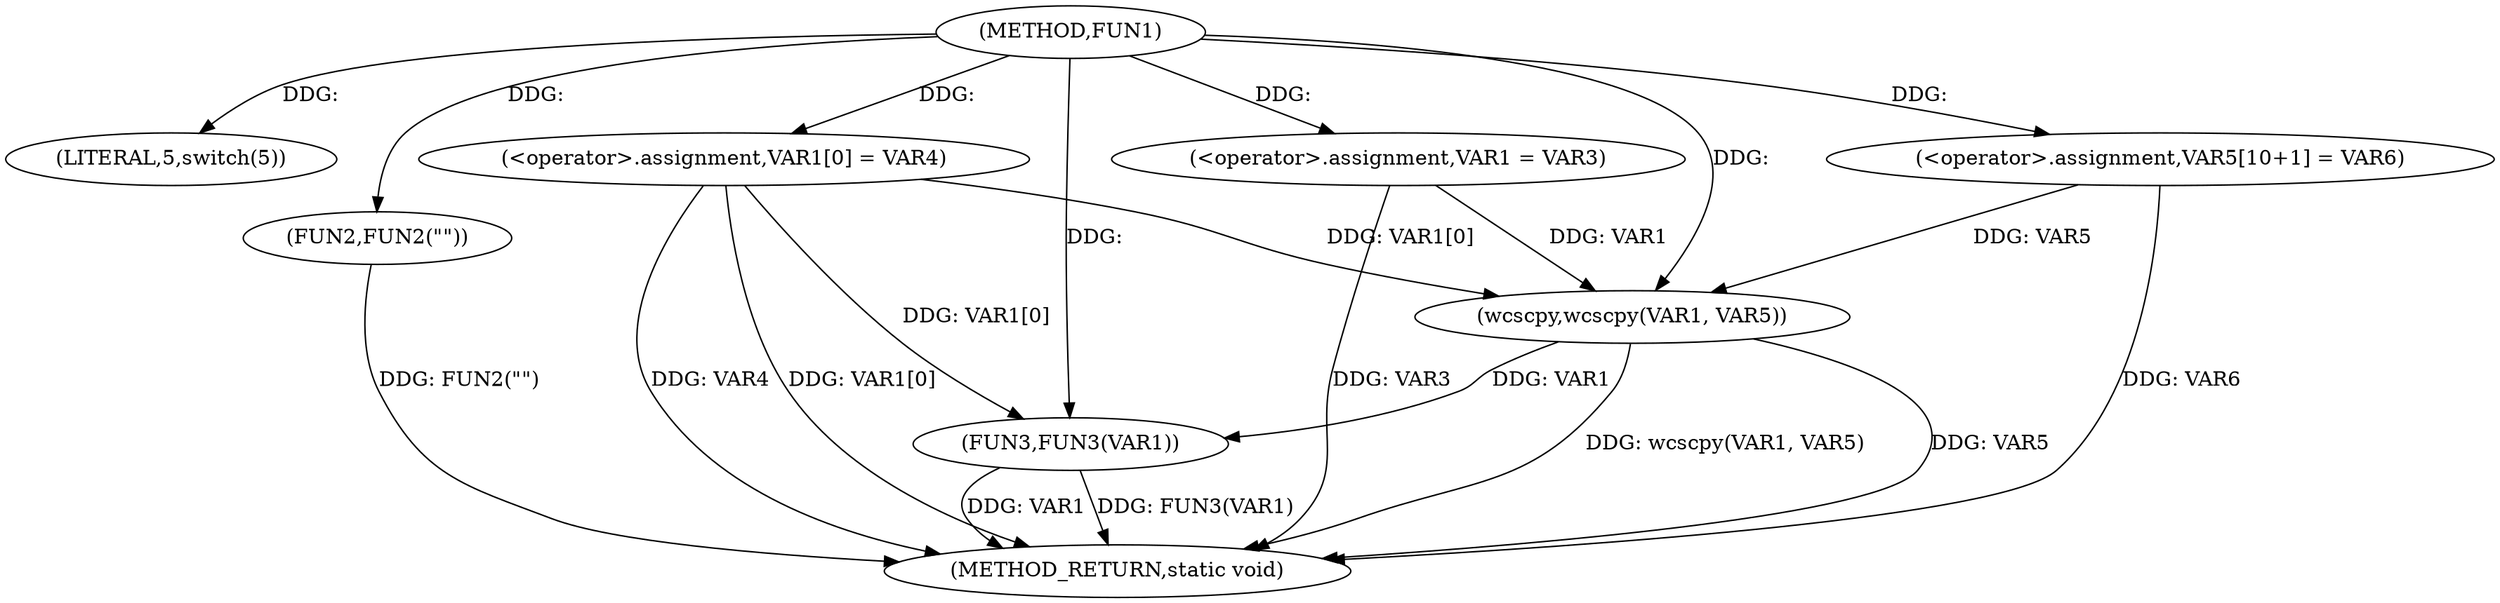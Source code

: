 digraph FUN1 {  
"1000100" [label = "(METHOD,FUN1)" ]
"1000132" [label = "(METHOD_RETURN,static void)" ]
"1000106" [label = "(LITERAL,5,switch(5))" ]
"1000109" [label = "(FUN2,FUN2(\"\"))" ]
"1000113" [label = "(<operator>.assignment,VAR1 = VAR3)" ]
"1000116" [label = "(<operator>.assignment,VAR1[0] = VAR4)" ]
"1000124" [label = "(<operator>.assignment,VAR5[10+1] = VAR6)" ]
"1000127" [label = "(wcscpy,wcscpy(VAR1, VAR5))" ]
"1000130" [label = "(FUN3,FUN3(VAR1))" ]
  "1000116" -> "1000132"  [ label = "DDG: VAR1[0]"] 
  "1000127" -> "1000132"  [ label = "DDG: VAR5"] 
  "1000113" -> "1000132"  [ label = "DDG: VAR3"] 
  "1000127" -> "1000132"  [ label = "DDG: wcscpy(VAR1, VAR5)"] 
  "1000109" -> "1000132"  [ label = "DDG: FUN2(\"\")"] 
  "1000130" -> "1000132"  [ label = "DDG: FUN3(VAR1)"] 
  "1000124" -> "1000132"  [ label = "DDG: VAR6"] 
  "1000116" -> "1000132"  [ label = "DDG: VAR4"] 
  "1000130" -> "1000132"  [ label = "DDG: VAR1"] 
  "1000100" -> "1000106"  [ label = "DDG: "] 
  "1000100" -> "1000109"  [ label = "DDG: "] 
  "1000100" -> "1000113"  [ label = "DDG: "] 
  "1000100" -> "1000116"  [ label = "DDG: "] 
  "1000100" -> "1000124"  [ label = "DDG: "] 
  "1000116" -> "1000127"  [ label = "DDG: VAR1[0]"] 
  "1000113" -> "1000127"  [ label = "DDG: VAR1"] 
  "1000100" -> "1000127"  [ label = "DDG: "] 
  "1000124" -> "1000127"  [ label = "DDG: VAR5"] 
  "1000116" -> "1000130"  [ label = "DDG: VAR1[0]"] 
  "1000127" -> "1000130"  [ label = "DDG: VAR1"] 
  "1000100" -> "1000130"  [ label = "DDG: "] 
}
